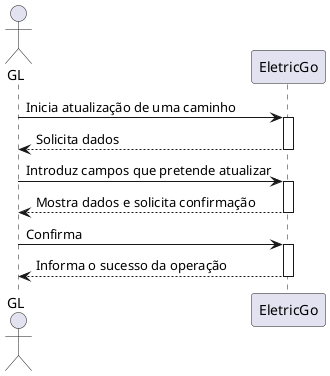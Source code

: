 @startuml
actor GL
GL -> EletricGo: Inicia atualização de uma caminho
activate EletricGo
EletricGo --> GL : Solicita dados
deactivate

GL -> EletricGo: Introduz campos que pretende atualizar
activate EletricGo
EletricGo --> GL : Mostra dados e solicita confirmação
deactivate

GL -> EletricGo: Confirma
activate EletricGo
EletricGo --> GL : Informa o sucesso da operação
deactivate EletricGo
@enduml